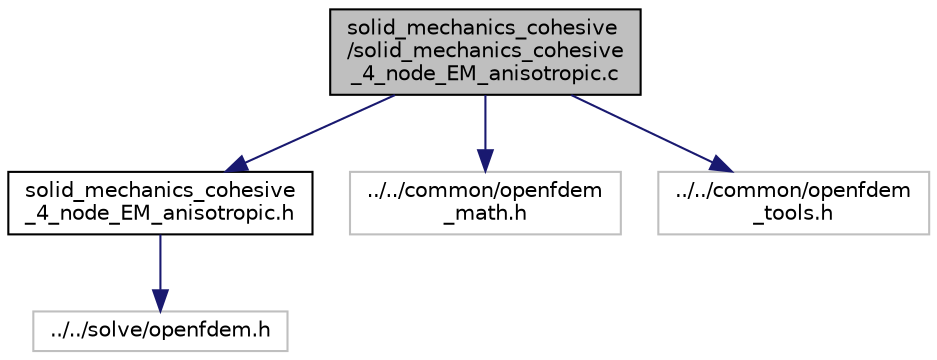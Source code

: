digraph "solid_mechanics_cohesive/solid_mechanics_cohesive_4_node_EM_anisotropic.c"
{
 // LATEX_PDF_SIZE
  edge [fontname="Helvetica",fontsize="10",labelfontname="Helvetica",labelfontsize="10"];
  node [fontname="Helvetica",fontsize="10",shape=record];
  Node1 [label="solid_mechanics_cohesive\l/solid_mechanics_cohesive\l_4_node_EM_anisotropic.c",height=0.2,width=0.4,color="black", fillcolor="grey75", style="filled", fontcolor="black",tooltip=" "];
  Node1 -> Node2 [color="midnightblue",fontsize="10",style="solid",fontname="Helvetica"];
  Node2 [label="solid_mechanics_cohesive\l_4_node_EM_anisotropic.h",height=0.2,width=0.4,color="black", fillcolor="white", style="filled",URL="$solid__mechanics__cohesive__4__node___e_m__anisotropic_8h.html",tooltip=" "];
  Node2 -> Node3 [color="midnightblue",fontsize="10",style="solid",fontname="Helvetica"];
  Node3 [label="../../solve/openfdem.h",height=0.2,width=0.4,color="grey75", fillcolor="white", style="filled",tooltip=" "];
  Node1 -> Node4 [color="midnightblue",fontsize="10",style="solid",fontname="Helvetica"];
  Node4 [label="../../common/openfdem\l_math.h",height=0.2,width=0.4,color="grey75", fillcolor="white", style="filled",tooltip=" "];
  Node1 -> Node5 [color="midnightblue",fontsize="10",style="solid",fontname="Helvetica"];
  Node5 [label="../../common/openfdem\l_tools.h",height=0.2,width=0.4,color="grey75", fillcolor="white", style="filled",tooltip=" "];
}
